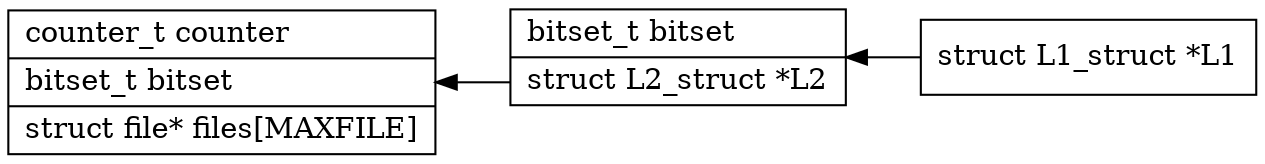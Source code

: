 digraph file_struct{
    rankdir="RL"
    content [
        shape="record"
        label="<p0>struct L1_struct *L1"
    ]
    L1_struct [
        shape="record"
        label="bitset_t bitset\l|
        <p0>struct L2_struct *L2"
    ]
    L2_struct [
        shape="record"
        label="counter_t counter\l|
        bitset_t bitset\l|
        struct file* files[MAXFILE]\l"
    ]
    content:p0 -> L1_struct
    L1_struct:p0->L2_struct
}
